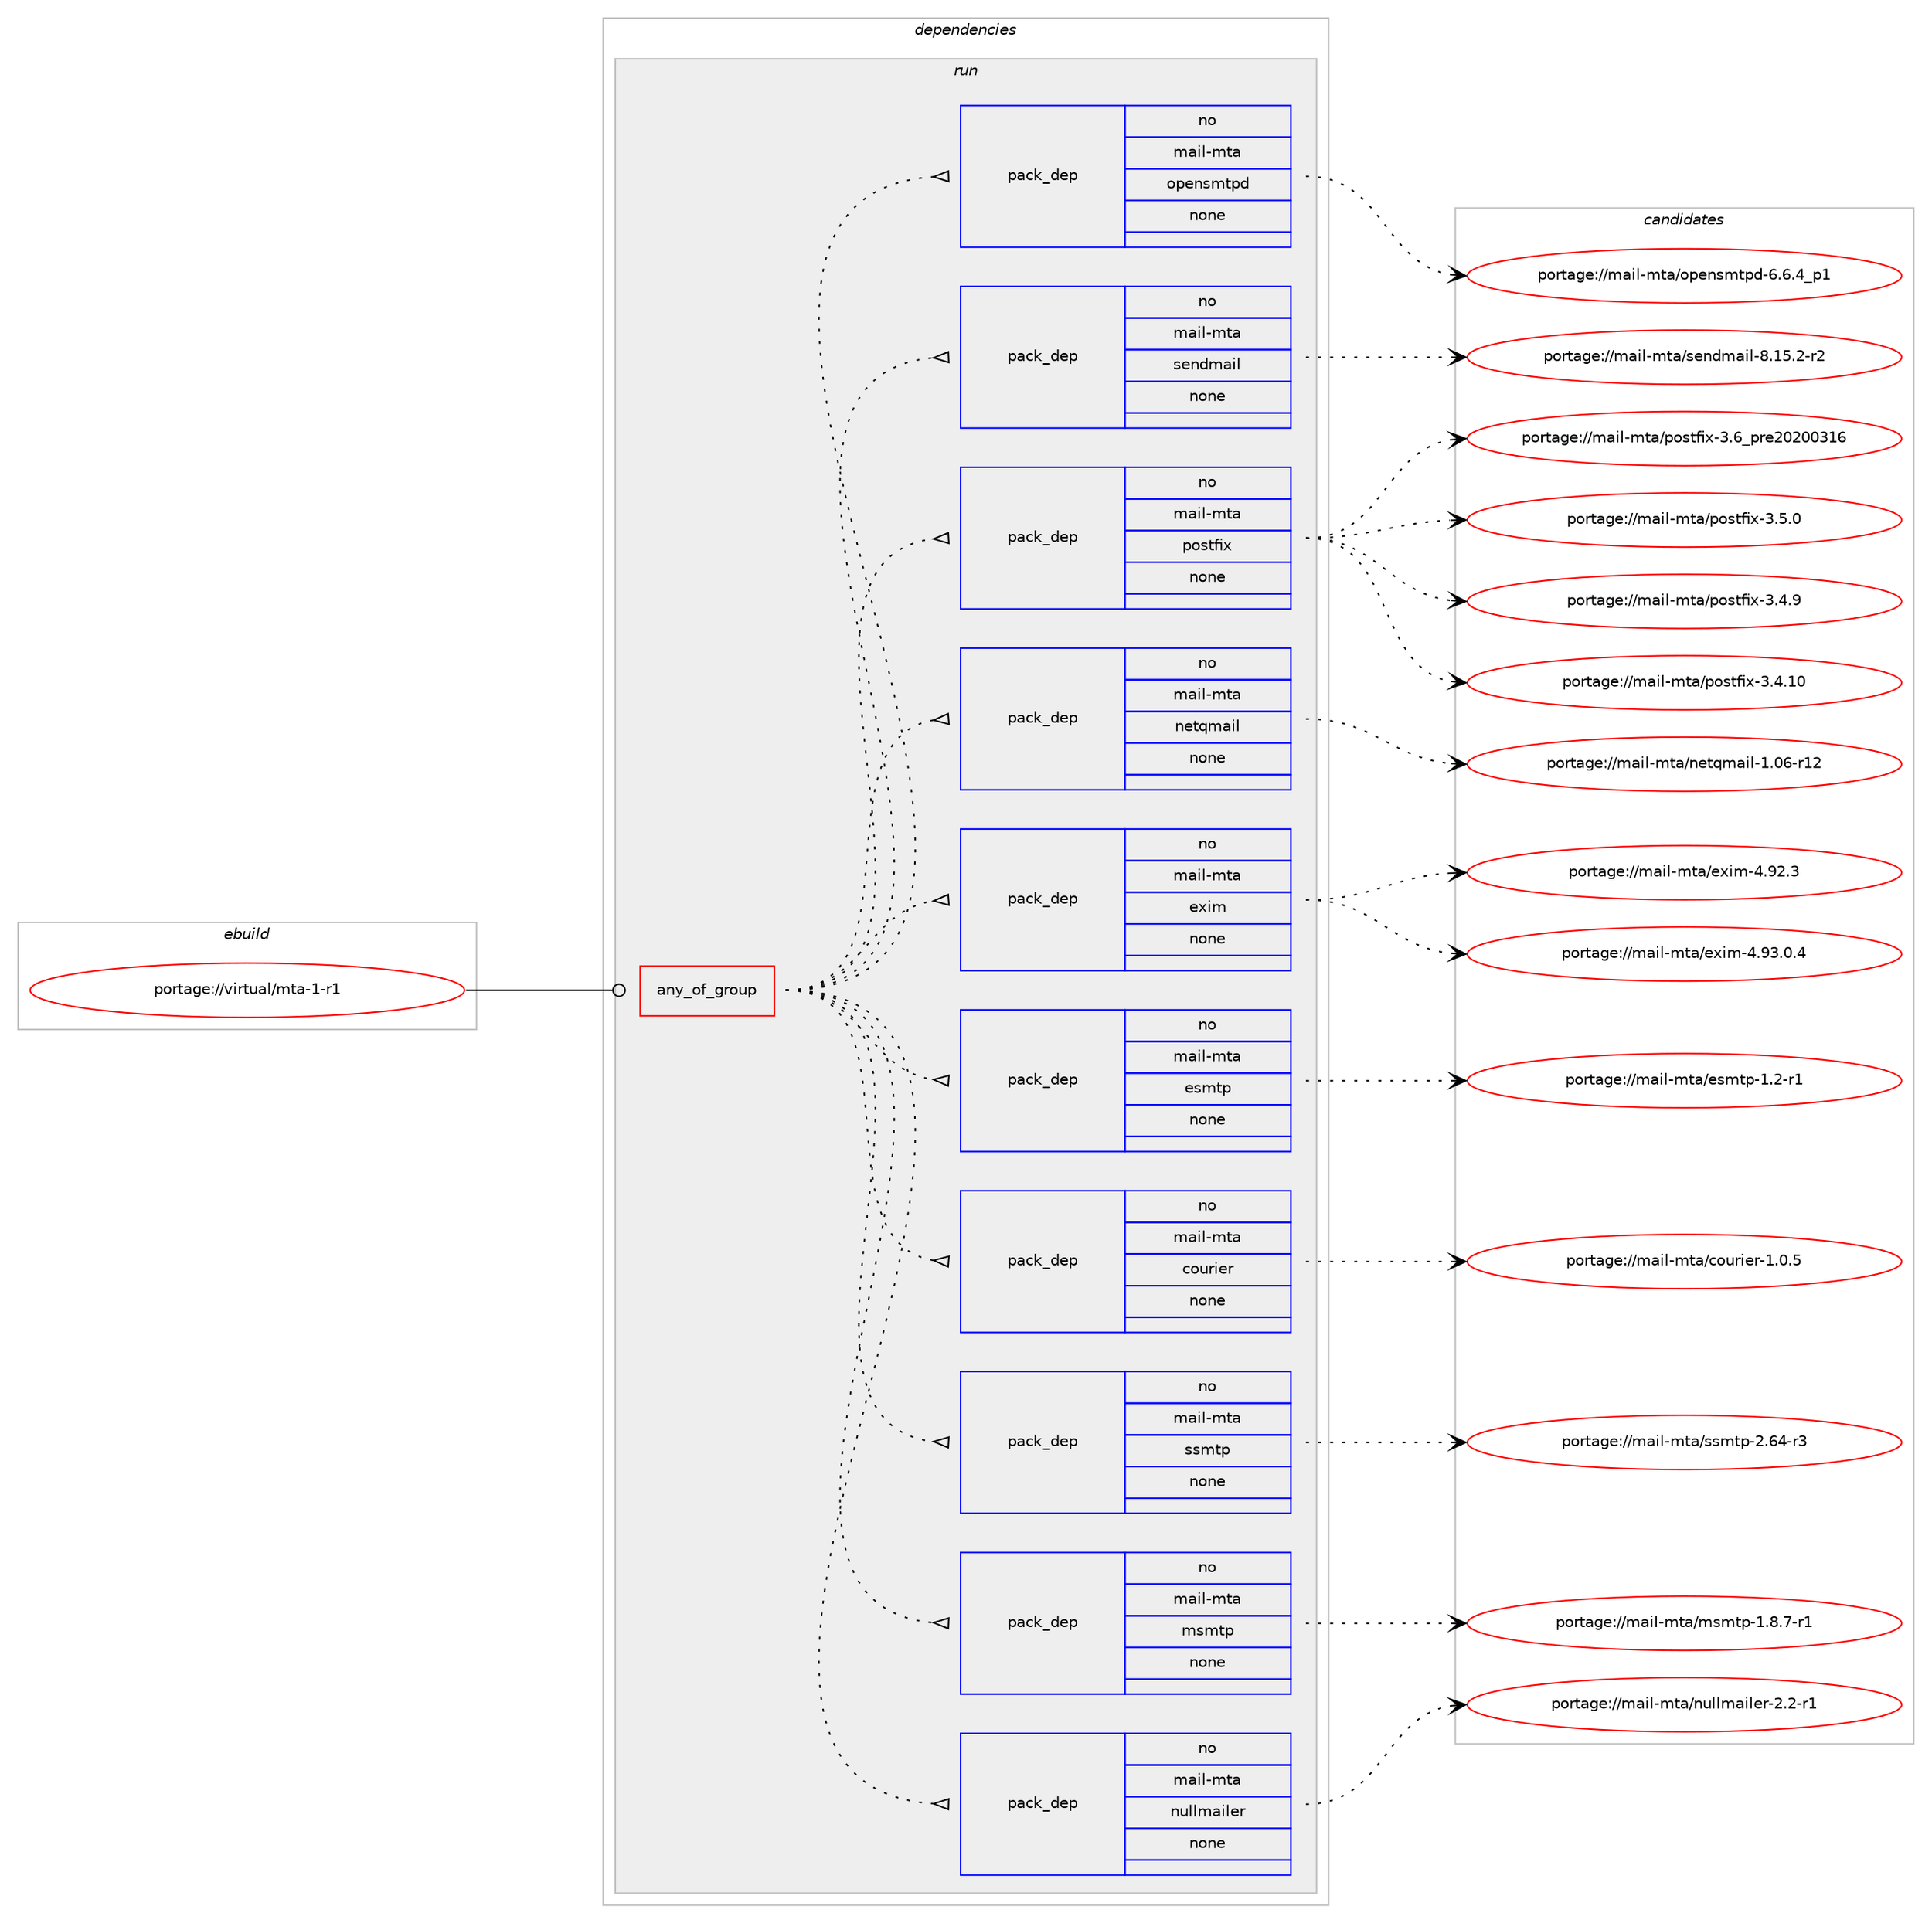 digraph prolog {

# *************
# Graph options
# *************

newrank=true;
concentrate=true;
compound=true;
graph [rankdir=LR,fontname=Helvetica,fontsize=10,ranksep=1.5];#, ranksep=2.5, nodesep=0.2];
edge  [arrowhead=vee];
node  [fontname=Helvetica,fontsize=10];

# **********
# The ebuild
# **********

subgraph cluster_leftcol {
color=gray;
rank=same;
label=<<i>ebuild</i>>;
id [label="portage://virtual/mta-1-r1", color=red, width=4, href="../virtual/mta-1-r1.svg"];
}

# ****************
# The dependencies
# ****************

subgraph cluster_midcol {
color=gray;
label=<<i>dependencies</i>>;
subgraph cluster_compile {
fillcolor="#eeeeee";
style=filled;
label=<<i>compile</i>>;
}
subgraph cluster_compileandrun {
fillcolor="#eeeeee";
style=filled;
label=<<i>compile and run</i>>;
}
subgraph cluster_run {
fillcolor="#eeeeee";
style=filled;
label=<<i>run</i>>;
subgraph any202 {
dependency8686 [label=<<TABLE BORDER="0" CELLBORDER="1" CELLSPACING="0" CELLPADDING="4"><TR><TD CELLPADDING="10">any_of_group</TD></TR></TABLE>>, shape=none, color=red];subgraph pack7193 {
dependency8687 [label=<<TABLE BORDER="0" CELLBORDER="1" CELLSPACING="0" CELLPADDING="4" WIDTH="220"><TR><TD ROWSPAN="6" CELLPADDING="30">pack_dep</TD></TR><TR><TD WIDTH="110">no</TD></TR><TR><TD>mail-mta</TD></TR><TR><TD>nullmailer</TD></TR><TR><TD>none</TD></TR><TR><TD></TD></TR></TABLE>>, shape=none, color=blue];
}
dependency8686:e -> dependency8687:w [weight=20,style="dotted",arrowhead="oinv"];
subgraph pack7194 {
dependency8688 [label=<<TABLE BORDER="0" CELLBORDER="1" CELLSPACING="0" CELLPADDING="4" WIDTH="220"><TR><TD ROWSPAN="6" CELLPADDING="30">pack_dep</TD></TR><TR><TD WIDTH="110">no</TD></TR><TR><TD>mail-mta</TD></TR><TR><TD>msmtp</TD></TR><TR><TD>none</TD></TR><TR><TD></TD></TR></TABLE>>, shape=none, color=blue];
}
dependency8686:e -> dependency8688:w [weight=20,style="dotted",arrowhead="oinv"];
subgraph pack7195 {
dependency8689 [label=<<TABLE BORDER="0" CELLBORDER="1" CELLSPACING="0" CELLPADDING="4" WIDTH="220"><TR><TD ROWSPAN="6" CELLPADDING="30">pack_dep</TD></TR><TR><TD WIDTH="110">no</TD></TR><TR><TD>mail-mta</TD></TR><TR><TD>ssmtp</TD></TR><TR><TD>none</TD></TR><TR><TD></TD></TR></TABLE>>, shape=none, color=blue];
}
dependency8686:e -> dependency8689:w [weight=20,style="dotted",arrowhead="oinv"];
subgraph pack7196 {
dependency8690 [label=<<TABLE BORDER="0" CELLBORDER="1" CELLSPACING="0" CELLPADDING="4" WIDTH="220"><TR><TD ROWSPAN="6" CELLPADDING="30">pack_dep</TD></TR><TR><TD WIDTH="110">no</TD></TR><TR><TD>mail-mta</TD></TR><TR><TD>courier</TD></TR><TR><TD>none</TD></TR><TR><TD></TD></TR></TABLE>>, shape=none, color=blue];
}
dependency8686:e -> dependency8690:w [weight=20,style="dotted",arrowhead="oinv"];
subgraph pack7197 {
dependency8691 [label=<<TABLE BORDER="0" CELLBORDER="1" CELLSPACING="0" CELLPADDING="4" WIDTH="220"><TR><TD ROWSPAN="6" CELLPADDING="30">pack_dep</TD></TR><TR><TD WIDTH="110">no</TD></TR><TR><TD>mail-mta</TD></TR><TR><TD>esmtp</TD></TR><TR><TD>none</TD></TR><TR><TD></TD></TR></TABLE>>, shape=none, color=blue];
}
dependency8686:e -> dependency8691:w [weight=20,style="dotted",arrowhead="oinv"];
subgraph pack7198 {
dependency8692 [label=<<TABLE BORDER="0" CELLBORDER="1" CELLSPACING="0" CELLPADDING="4" WIDTH="220"><TR><TD ROWSPAN="6" CELLPADDING="30">pack_dep</TD></TR><TR><TD WIDTH="110">no</TD></TR><TR><TD>mail-mta</TD></TR><TR><TD>exim</TD></TR><TR><TD>none</TD></TR><TR><TD></TD></TR></TABLE>>, shape=none, color=blue];
}
dependency8686:e -> dependency8692:w [weight=20,style="dotted",arrowhead="oinv"];
subgraph pack7199 {
dependency8693 [label=<<TABLE BORDER="0" CELLBORDER="1" CELLSPACING="0" CELLPADDING="4" WIDTH="220"><TR><TD ROWSPAN="6" CELLPADDING="30">pack_dep</TD></TR><TR><TD WIDTH="110">no</TD></TR><TR><TD>mail-mta</TD></TR><TR><TD>netqmail</TD></TR><TR><TD>none</TD></TR><TR><TD></TD></TR></TABLE>>, shape=none, color=blue];
}
dependency8686:e -> dependency8693:w [weight=20,style="dotted",arrowhead="oinv"];
subgraph pack7200 {
dependency8694 [label=<<TABLE BORDER="0" CELLBORDER="1" CELLSPACING="0" CELLPADDING="4" WIDTH="220"><TR><TD ROWSPAN="6" CELLPADDING="30">pack_dep</TD></TR><TR><TD WIDTH="110">no</TD></TR><TR><TD>mail-mta</TD></TR><TR><TD>postfix</TD></TR><TR><TD>none</TD></TR><TR><TD></TD></TR></TABLE>>, shape=none, color=blue];
}
dependency8686:e -> dependency8694:w [weight=20,style="dotted",arrowhead="oinv"];
subgraph pack7201 {
dependency8695 [label=<<TABLE BORDER="0" CELLBORDER="1" CELLSPACING="0" CELLPADDING="4" WIDTH="220"><TR><TD ROWSPAN="6" CELLPADDING="30">pack_dep</TD></TR><TR><TD WIDTH="110">no</TD></TR><TR><TD>mail-mta</TD></TR><TR><TD>sendmail</TD></TR><TR><TD>none</TD></TR><TR><TD></TD></TR></TABLE>>, shape=none, color=blue];
}
dependency8686:e -> dependency8695:w [weight=20,style="dotted",arrowhead="oinv"];
subgraph pack7202 {
dependency8696 [label=<<TABLE BORDER="0" CELLBORDER="1" CELLSPACING="0" CELLPADDING="4" WIDTH="220"><TR><TD ROWSPAN="6" CELLPADDING="30">pack_dep</TD></TR><TR><TD WIDTH="110">no</TD></TR><TR><TD>mail-mta</TD></TR><TR><TD>opensmtpd</TD></TR><TR><TD>none</TD></TR><TR><TD></TD></TR></TABLE>>, shape=none, color=blue];
}
dependency8686:e -> dependency8696:w [weight=20,style="dotted",arrowhead="oinv"];
}
id:e -> dependency8686:w [weight=20,style="solid",arrowhead="odot"];
}
}

# **************
# The candidates
# **************

subgraph cluster_choices {
rank=same;
color=gray;
label=<<i>candidates</i>>;

subgraph choice7193 {
color=black;
nodesep=1;
choice1099710510845109116974711011710810810997105108101114455046504511449 [label="portage://mail-mta/nullmailer-2.2-r1", color=red, width=4,href="../mail-mta/nullmailer-2.2-r1.svg"];
dependency8687:e -> choice1099710510845109116974711011710810810997105108101114455046504511449:w [style=dotted,weight="100"];
}
subgraph choice7194 {
color=black;
nodesep=1;
choice109971051084510911697471091151091161124549465646554511449 [label="portage://mail-mta/msmtp-1.8.7-r1", color=red, width=4,href="../mail-mta/msmtp-1.8.7-r1.svg"];
dependency8688:e -> choice109971051084510911697471091151091161124549465646554511449:w [style=dotted,weight="100"];
}
subgraph choice7195 {
color=black;
nodesep=1;
choice1099710510845109116974711511510911611245504654524511451 [label="portage://mail-mta/ssmtp-2.64-r3", color=red, width=4,href="../mail-mta/ssmtp-2.64-r3.svg"];
dependency8689:e -> choice1099710510845109116974711511510911611245504654524511451:w [style=dotted,weight="100"];
}
subgraph choice7196 {
color=black;
nodesep=1;
choice1099710510845109116974799111117114105101114454946484653 [label="portage://mail-mta/courier-1.0.5", color=red, width=4,href="../mail-mta/courier-1.0.5.svg"];
dependency8690:e -> choice1099710510845109116974799111117114105101114454946484653:w [style=dotted,weight="100"];
}
subgraph choice7197 {
color=black;
nodesep=1;
choice10997105108451091169747101115109116112454946504511449 [label="portage://mail-mta/esmtp-1.2-r1", color=red, width=4,href="../mail-mta/esmtp-1.2-r1.svg"];
dependency8691:e -> choice10997105108451091169747101115109116112454946504511449:w [style=dotted,weight="100"];
}
subgraph choice7198 {
color=black;
nodesep=1;
choice10997105108451091169747101120105109455246575146484652 [label="portage://mail-mta/exim-4.93.0.4", color=red, width=4,href="../mail-mta/exim-4.93.0.4.svg"];
choice1099710510845109116974710112010510945524657504651 [label="portage://mail-mta/exim-4.92.3", color=red, width=4,href="../mail-mta/exim-4.92.3.svg"];
dependency8692:e -> choice10997105108451091169747101120105109455246575146484652:w [style=dotted,weight="100"];
dependency8692:e -> choice1099710510845109116974710112010510945524657504651:w [style=dotted,weight="100"];
}
subgraph choice7199 {
color=black;
nodesep=1;
choice10997105108451091169747110101116113109971051084549464854451144950 [label="portage://mail-mta/netqmail-1.06-r12", color=red, width=4,href="../mail-mta/netqmail-1.06-r12.svg"];
dependency8693:e -> choice10997105108451091169747110101116113109971051084549464854451144950:w [style=dotted,weight="100"];
}
subgraph choice7200 {
color=black;
nodesep=1;
choice1099710510845109116974711211111511610210512045514654951121141015048504848514954 [label="portage://mail-mta/postfix-3.6_pre20200316", color=red, width=4,href="../mail-mta/postfix-3.6_pre20200316.svg"];
choice10997105108451091169747112111115116102105120455146534648 [label="portage://mail-mta/postfix-3.5.0", color=red, width=4,href="../mail-mta/postfix-3.5.0.svg"];
choice10997105108451091169747112111115116102105120455146524657 [label="portage://mail-mta/postfix-3.4.9", color=red, width=4,href="../mail-mta/postfix-3.4.9.svg"];
choice1099710510845109116974711211111511610210512045514652464948 [label="portage://mail-mta/postfix-3.4.10", color=red, width=4,href="../mail-mta/postfix-3.4.10.svg"];
dependency8694:e -> choice1099710510845109116974711211111511610210512045514654951121141015048504848514954:w [style=dotted,weight="100"];
dependency8694:e -> choice10997105108451091169747112111115116102105120455146534648:w [style=dotted,weight="100"];
dependency8694:e -> choice10997105108451091169747112111115116102105120455146524657:w [style=dotted,weight="100"];
dependency8694:e -> choice1099710510845109116974711211111511610210512045514652464948:w [style=dotted,weight="100"];
}
subgraph choice7201 {
color=black;
nodesep=1;
choice1099710510845109116974711510111010010997105108455646495346504511450 [label="portage://mail-mta/sendmail-8.15.2-r2", color=red, width=4,href="../mail-mta/sendmail-8.15.2-r2.svg"];
dependency8695:e -> choice1099710510845109116974711510111010010997105108455646495346504511450:w [style=dotted,weight="100"];
}
subgraph choice7202 {
color=black;
nodesep=1;
choice109971051084510911697471111121011101151091161121004554465446529511249 [label="portage://mail-mta/opensmtpd-6.6.4_p1", color=red, width=4,href="../mail-mta/opensmtpd-6.6.4_p1.svg"];
dependency8696:e -> choice109971051084510911697471111121011101151091161121004554465446529511249:w [style=dotted,weight="100"];
}
}

}
